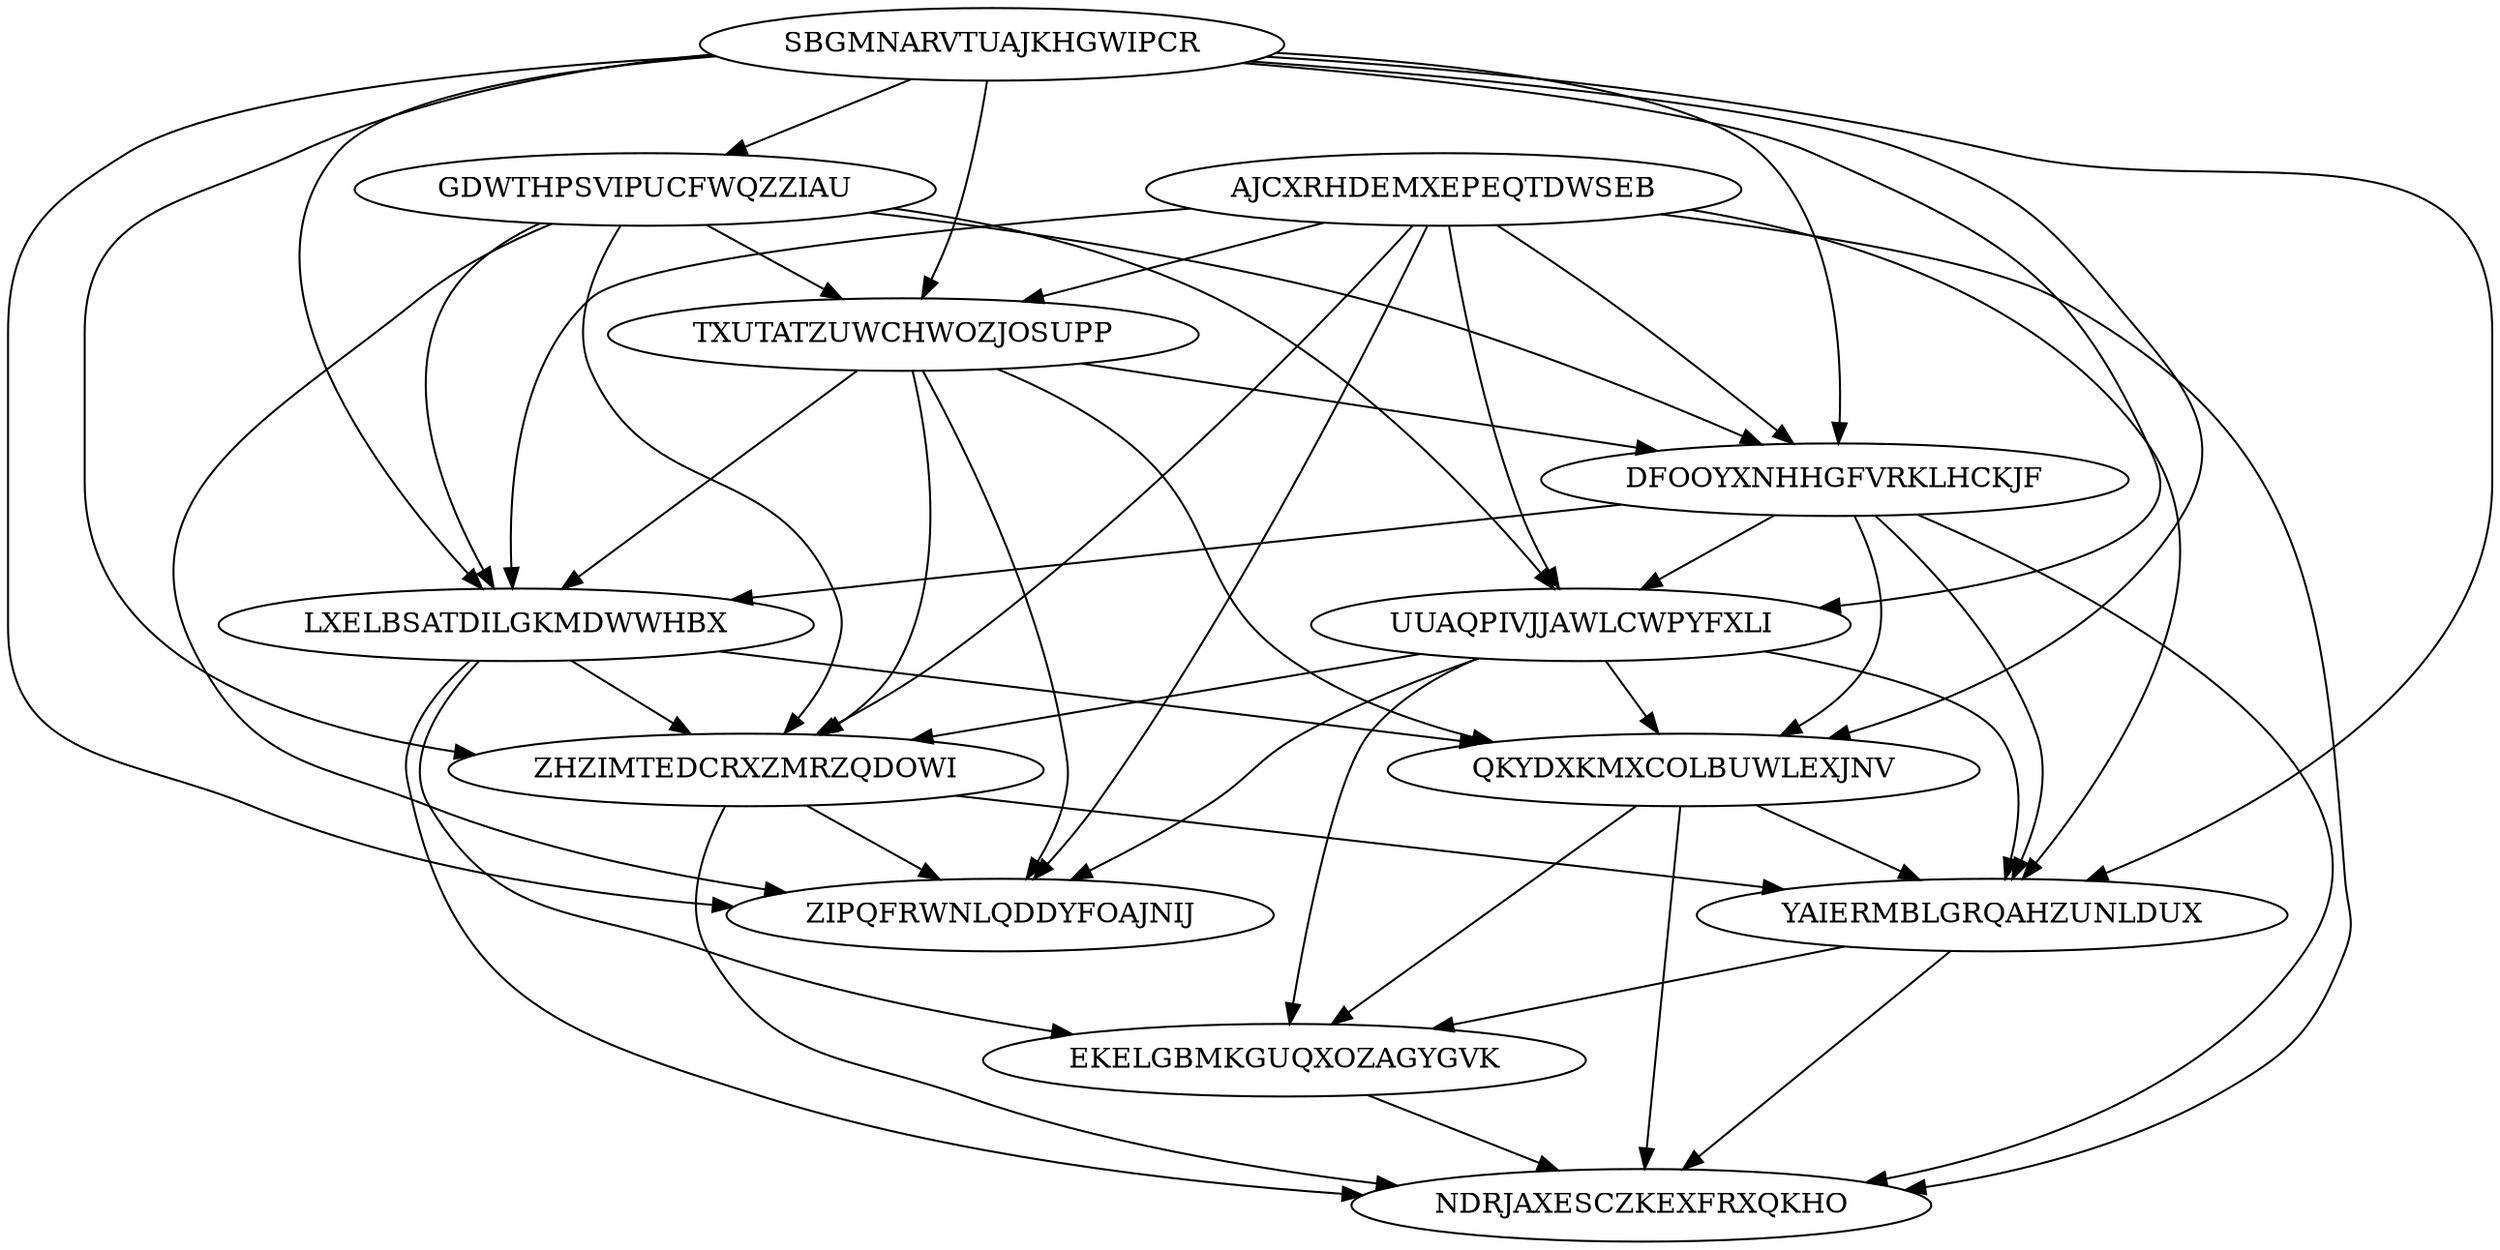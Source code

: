 digraph N13M51 {
	SBGMNARVTUAJKHGWIPCR	[Weight=18];
	GDWTHPSVIPUCFWQZZIAU	[Weight=14];
	AJCXRHDEMXEPEQTDWSEB	[Weight=10];
	TXUTATZUWCHWOZJOSUPP	[Weight=13];
	DFOOYXNHHGFVRKLHCKJF	[Weight=17];
	UUAQPIVJJAWLCWPYFXLI	[Weight=19];
	LXELBSATDILGKMDWWHBX	[Weight=16];
	ZHZIMTEDCRXZMRZQDOWI	[Weight=10];
	QKYDXKMXCOLBUWLEXJNV	[Weight=17];
	YAIERMBLGRQAHZUNLDUX	[Weight=12];
	EKELGBMKGUQXOZAGYGVK	[Weight=12];
	NDRJAXESCZKEXFRXQKHO	[Weight=14];
	ZIPQFRWNLQDDYFOAJNIJ	[Weight=20];
	AJCXRHDEMXEPEQTDWSEB -> UUAQPIVJJAWLCWPYFXLI [Weight=14];
	AJCXRHDEMXEPEQTDWSEB -> DFOOYXNHHGFVRKLHCKJF [Weight=12];
	GDWTHPSVIPUCFWQZZIAU -> ZHZIMTEDCRXZMRZQDOWI [Weight=14];
	TXUTATZUWCHWOZJOSUPP -> QKYDXKMXCOLBUWLEXJNV [Weight=17];
	GDWTHPSVIPUCFWQZZIAU -> DFOOYXNHHGFVRKLHCKJF [Weight=10];
	LXELBSATDILGKMDWWHBX -> EKELGBMKGUQXOZAGYGVK [Weight=18];
	UUAQPIVJJAWLCWPYFXLI -> ZHZIMTEDCRXZMRZQDOWI [Weight=15];
	AJCXRHDEMXEPEQTDWSEB -> YAIERMBLGRQAHZUNLDUX [Weight=12];
	GDWTHPSVIPUCFWQZZIAU -> ZIPQFRWNLQDDYFOAJNIJ [Weight=20];
	SBGMNARVTUAJKHGWIPCR -> LXELBSATDILGKMDWWHBX [Weight=20];
	ZHZIMTEDCRXZMRZQDOWI -> NDRJAXESCZKEXFRXQKHO [Weight=14];
	TXUTATZUWCHWOZJOSUPP -> ZHZIMTEDCRXZMRZQDOWI [Weight=18];
	GDWTHPSVIPUCFWQZZIAU -> TXUTATZUWCHWOZJOSUPP [Weight=17];
	GDWTHPSVIPUCFWQZZIAU -> UUAQPIVJJAWLCWPYFXLI [Weight=10];
	SBGMNARVTUAJKHGWIPCR -> UUAQPIVJJAWLCWPYFXLI [Weight=12];
	DFOOYXNHHGFVRKLHCKJF -> YAIERMBLGRQAHZUNLDUX [Weight=13];
	GDWTHPSVIPUCFWQZZIAU -> LXELBSATDILGKMDWWHBX [Weight=15];
	AJCXRHDEMXEPEQTDWSEB -> NDRJAXESCZKEXFRXQKHO [Weight=18];
	UUAQPIVJJAWLCWPYFXLI -> ZIPQFRWNLQDDYFOAJNIJ [Weight=17];
	SBGMNARVTUAJKHGWIPCR -> DFOOYXNHHGFVRKLHCKJF [Weight=15];
	SBGMNARVTUAJKHGWIPCR -> QKYDXKMXCOLBUWLEXJNV [Weight=15];
	QKYDXKMXCOLBUWLEXJNV -> NDRJAXESCZKEXFRXQKHO [Weight=11];
	LXELBSATDILGKMDWWHBX -> NDRJAXESCZKEXFRXQKHO [Weight=11];
	LXELBSATDILGKMDWWHBX -> QKYDXKMXCOLBUWLEXJNV [Weight=13];
	DFOOYXNHHGFVRKLHCKJF -> LXELBSATDILGKMDWWHBX [Weight=14];
	ZHZIMTEDCRXZMRZQDOWI -> ZIPQFRWNLQDDYFOAJNIJ [Weight=20];
	SBGMNARVTUAJKHGWIPCR -> GDWTHPSVIPUCFWQZZIAU [Weight=18];
	DFOOYXNHHGFVRKLHCKJF -> NDRJAXESCZKEXFRXQKHO [Weight=14];
	QKYDXKMXCOLBUWLEXJNV -> YAIERMBLGRQAHZUNLDUX [Weight=19];
	TXUTATZUWCHWOZJOSUPP -> LXELBSATDILGKMDWWHBX [Weight=18];
	LXELBSATDILGKMDWWHBX -> ZHZIMTEDCRXZMRZQDOWI [Weight=16];
	UUAQPIVJJAWLCWPYFXLI -> EKELGBMKGUQXOZAGYGVK [Weight=15];
	SBGMNARVTUAJKHGWIPCR -> ZHZIMTEDCRXZMRZQDOWI [Weight=11];
	TXUTATZUWCHWOZJOSUPP -> DFOOYXNHHGFVRKLHCKJF [Weight=19];
	SBGMNARVTUAJKHGWIPCR -> YAIERMBLGRQAHZUNLDUX [Weight=14];
	SBGMNARVTUAJKHGWIPCR -> TXUTATZUWCHWOZJOSUPP [Weight=11];
	EKELGBMKGUQXOZAGYGVK -> NDRJAXESCZKEXFRXQKHO [Weight=15];
	AJCXRHDEMXEPEQTDWSEB -> ZHZIMTEDCRXZMRZQDOWI [Weight=13];
	SBGMNARVTUAJKHGWIPCR -> ZIPQFRWNLQDDYFOAJNIJ [Weight=18];
	YAIERMBLGRQAHZUNLDUX -> NDRJAXESCZKEXFRXQKHO [Weight=13];
	ZHZIMTEDCRXZMRZQDOWI -> YAIERMBLGRQAHZUNLDUX [Weight=18];
	AJCXRHDEMXEPEQTDWSEB -> ZIPQFRWNLQDDYFOAJNIJ [Weight=16];
	AJCXRHDEMXEPEQTDWSEB -> LXELBSATDILGKMDWWHBX [Weight=14];
	UUAQPIVJJAWLCWPYFXLI -> YAIERMBLGRQAHZUNLDUX [Weight=10];
	YAIERMBLGRQAHZUNLDUX -> EKELGBMKGUQXOZAGYGVK [Weight=18];
	DFOOYXNHHGFVRKLHCKJF -> UUAQPIVJJAWLCWPYFXLI [Weight=17];
	AJCXRHDEMXEPEQTDWSEB -> TXUTATZUWCHWOZJOSUPP [Weight=11];
	DFOOYXNHHGFVRKLHCKJF -> QKYDXKMXCOLBUWLEXJNV [Weight=18];
	QKYDXKMXCOLBUWLEXJNV -> EKELGBMKGUQXOZAGYGVK [Weight=18];
	UUAQPIVJJAWLCWPYFXLI -> QKYDXKMXCOLBUWLEXJNV [Weight=10];
	TXUTATZUWCHWOZJOSUPP -> ZIPQFRWNLQDDYFOAJNIJ [Weight=20];
}
